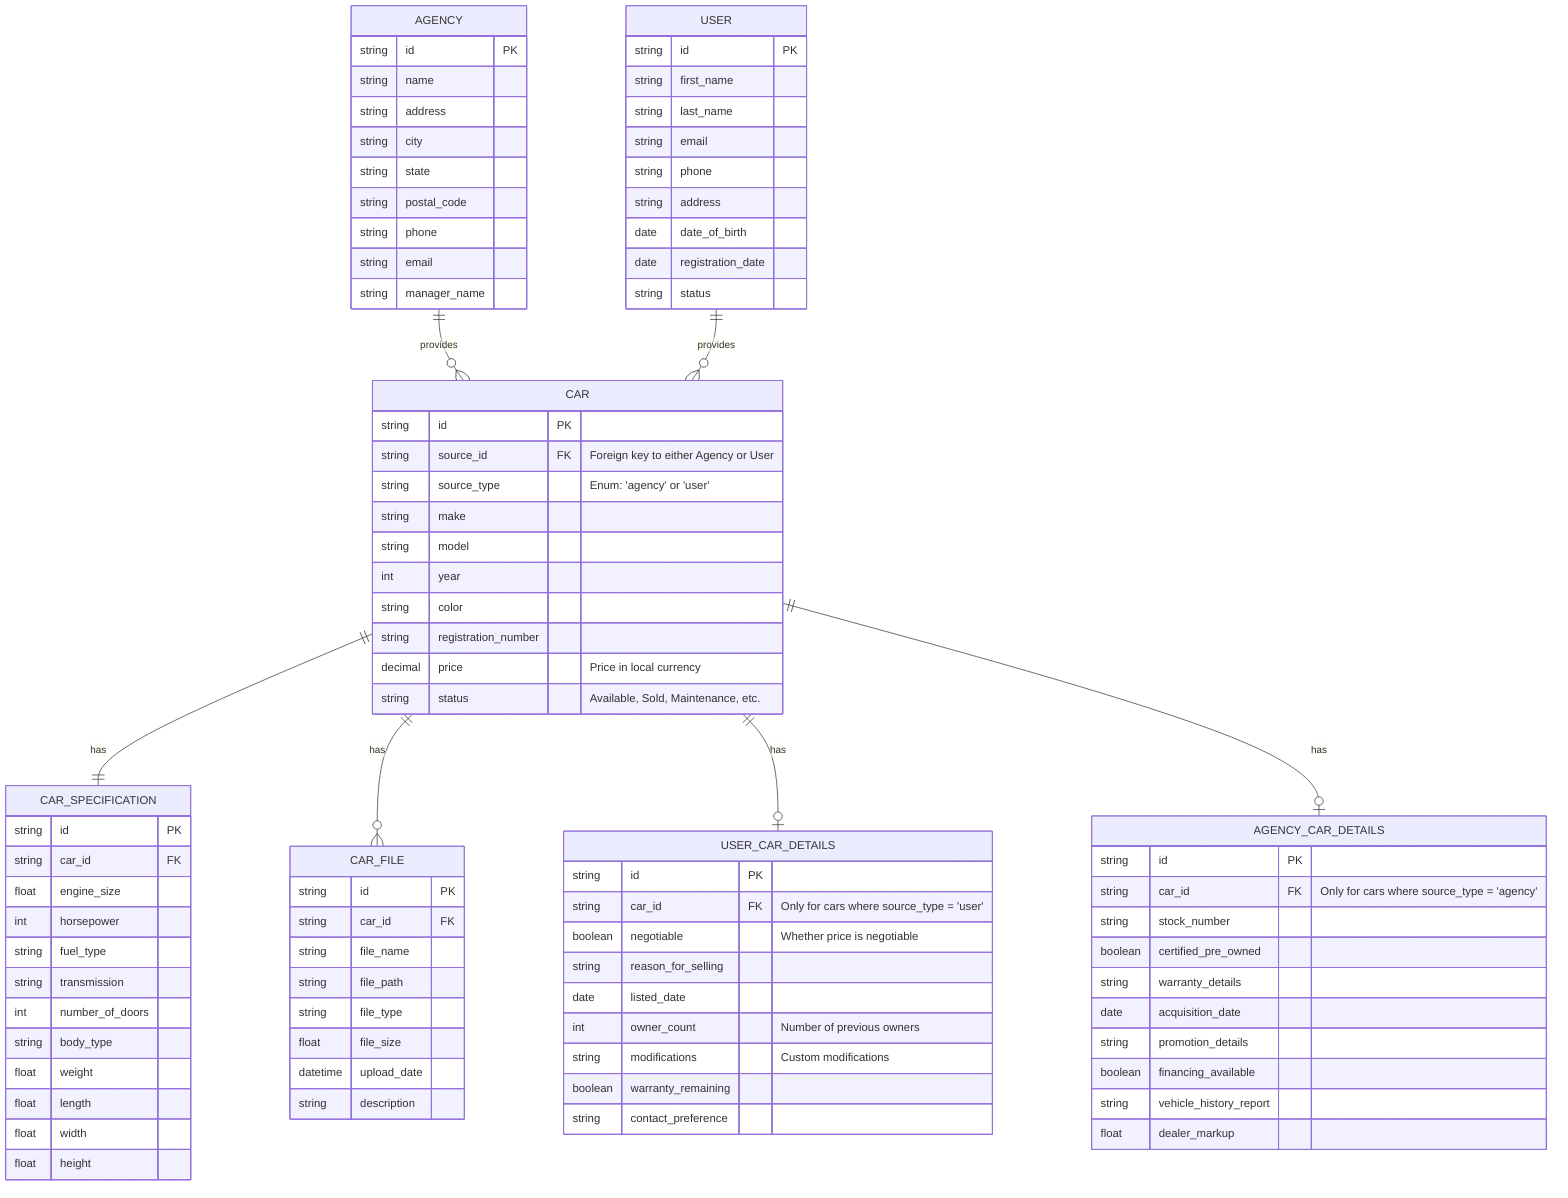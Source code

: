 erDiagram
    AGENCY ||--o{ CAR : provides
    USER ||--o{ CAR : provides
    CAR ||--|| CAR_SPECIFICATION : has
    CAR ||--o{ CAR_FILE : has
    CAR ||--o| USER_CAR_DETAILS : has
    CAR ||--o| AGENCY_CAR_DETAILS : has

    AGENCY {
        string id PK
        string name
        string address
        string city
        string state
        string postal_code
        string phone
        string email
        string manager_name
    }

    USER {
        string id PK
        string first_name
        string last_name
        string email
        string phone
        string address
        date date_of_birth
        date registration_date
        string status
    }

    CAR {
        string id PK
        string source_id FK "Foreign key to either Agency or User"
        string source_type "Enum: 'agency' or 'user'"
        string make
        string model
        int year
        string color
        string registration_number
        decimal price "Price in local currency"
        string status "Available, Sold, Maintenance, etc."
    }

    CAR_SPECIFICATION {
        string id PK
        string car_id FK
        float engine_size
        int horsepower
        string fuel_type
        string transmission
        int number_of_doors
        string body_type
        float weight
        float length
        float width
        float height
    }

    CAR_FILE {
        string id PK
        string car_id FK
        string file_name
        string file_path
        string file_type
        float file_size
        datetime upload_date
        string description
    }

    USER_CAR_DETAILS {
        string id PK
        string car_id FK "Only for cars where source_type = 'user'"
        boolean negotiable "Whether price is negotiable"
        string reason_for_selling
        date listed_date
        int owner_count "Number of previous owners"
        string modifications "Custom modifications"
        boolean warranty_remaining
        string contact_preference
    }

    AGENCY_CAR_DETAILS {
        string id PK
        string car_id FK "Only for cars where source_type = 'agency'"
        string stock_number
        boolean certified_pre_owned
        string warranty_details
        date acquisition_date
        string promotion_details
        boolean financing_available
        string vehicle_history_report
        float dealer_markup
    }